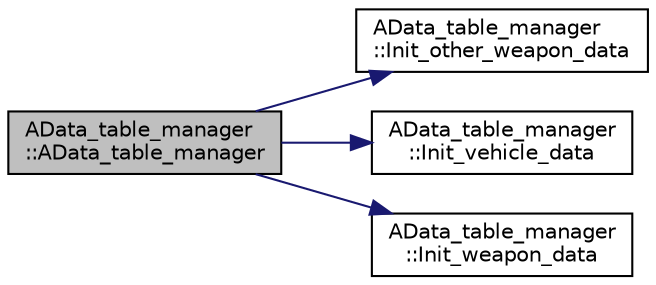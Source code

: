 digraph "AData_table_manager::AData_table_manager"
{
 // LATEX_PDF_SIZE
  edge [fontname="Helvetica",fontsize="10",labelfontname="Helvetica",labelfontsize="10"];
  node [fontname="Helvetica",fontsize="10",shape=record];
  rankdir="LR";
  Node1 [label="AData_table_manager\l::AData_table_manager",height=0.2,width=0.4,color="black", fillcolor="grey75", style="filled", fontcolor="black",tooltip=" "];
  Node1 -> Node2 [color="midnightblue",fontsize="10",style="solid",fontname="Helvetica"];
  Node2 [label="AData_table_manager\l::Init_other_weapon_data",height=0.2,width=0.4,color="black", fillcolor="white", style="filled",URL="$class_a_data__table__manager.html#a93fd99873cebb7f0245aae5b6230cdfd",tooltip="기타 무기 데이터 초기화"];
  Node1 -> Node3 [color="midnightblue",fontsize="10",style="solid",fontname="Helvetica"];
  Node3 [label="AData_table_manager\l::Init_vehicle_data",height=0.2,width=0.4,color="black", fillcolor="white", style="filled",URL="$class_a_data__table__manager.html#a120c42fc319e16d65e50310bc2843d87",tooltip="차량 데이터 초기화"];
  Node1 -> Node4 [color="midnightblue",fontsize="10",style="solid",fontname="Helvetica"];
  Node4 [label="AData_table_manager\l::Init_weapon_data",height=0.2,width=0.4,color="black", fillcolor="white", style="filled",URL="$class_a_data__table__manager.html#a5a43def28763871147f1610cfbdab761",tooltip="무기 데이터 초기화"];
}
